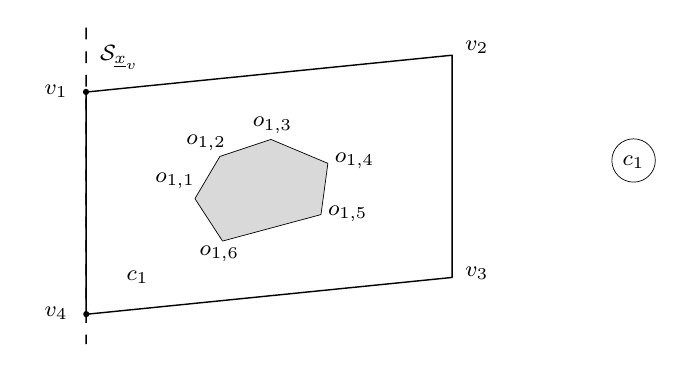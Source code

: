
\definecolor{cD9D9D9}{RGB}{217,217,217}
\footnotesize
\def \globalscale {1.0}
\begin{tikzpicture}[y=0.80pt, x=0.80pt, yscale=-\globalscale, xscale=\globalscale, inner sep=0pt, outer sep=0pt]
\path[draw=black,line join=round,line width=0.512pt] (18.658,29.406) -- (183.987,12.759) -- (183.987,113.138) -- (18.658,129.785) -- (18.658,29.406) -- cycle;

\path[draw=black,fill=black,line join=round,line width=0.512pt] (18.644,28.268) .. controls (19.232,28.268) and (19.709,28.745) .. (19.709,29.334) .. controls (19.709,29.922) and (19.232,30.399) .. (18.644,30.399) .. controls (18.056,30.399) and (17.579,29.922) .. (17.579,29.334) .. controls (17.579,28.745) and (18.056,28.268) .. (18.644,28.268) -- cycle;

\path[draw=black,fill=cD9D9D9,line join=round,line width=0.256pt] (67.836,77.547) -- (79.101,58.483) -- (102.188,50.797) -- (127.894,61.607) -- (124.775,84.743) -- (80.321,96.702) -- (67.836,77.547) -- cycle;

\path[draw=black,fill=black,line join=round,line width=0.512pt] (18.758,128.64) .. controls (19.346,128.64) and (19.823,129.117) .. (19.823,129.705) .. controls (19.823,130.293) and (19.346,130.77) .. (18.758,130.77) .. controls (18.169,130.77) and (17.692,130.293) .. (17.692,129.705) .. controls (17.692,129.117) and (18.169,128.64) .. (18.758,128.64) -- cycle;

\path[fill=black,line join=round,line width=0.256pt] (18.978,10.987) -- (18.978,16.32) -- (18.338,16.32) -- (18.338,10.987) -- (18.978,10.987) -- cycle(18.978,21.653) -- (18.978,26.987) -- (18.338,26.987) -- (18.338,21.653) -- (18.978,21.653) -- cycle(18.978,32.32) -- (18.978,37.653) -- (18.338,37.653) -- (18.338,32.32) -- (18.978,32.32) -- cycle(18.978,42.987) -- (18.978,48.32) -- (18.338,48.32) -- (18.338,42.987) -- (18.978,42.987) -- cycle(18.978,53.653) -- (18.978,58.987) -- (18.338,58.987) -- (18.338,53.653) -- (18.978,53.653) -- cycle(18.978,64.32) -- (18.978,69.653) -- (18.338,69.653) -- (18.338,64.32) -- (18.978,64.32) -- cycle(18.978,74.987) -- (18.978,80.32) -- (18.338,80.32) -- (18.338,74.987) -- (18.978,74.987) -- cycle(18.978,85.653) -- (18.978,90.987) -- (18.338,90.987) -- (18.338,85.653) -- (18.978,85.653) -- cycle(18.978,96.32) -- (18.978,101.653) -- (18.338,101.653) -- (18.338,96.32) -- (18.978,96.32) -- cycle(18.978,106.987) -- (18.978,112.32) -- (18.338,112.32) -- (18.338,106.987) -- (18.978,106.987) -- cycle(18.978,117.653) -- (18.978,122.987) -- (18.338,122.987) -- (18.338,117.653) -- (18.978,117.653) -- cycle(18.978,128.32) -- (18.978,133.653) -- (18.338,133.653) -- (18.338,128.32) -- (18.978,128.32) -- cycle(18.978,138.987) -- (18.978,143.215) -- (18.338,143.215) -- (18.338,138.987) -- (18.978,138.987) -- cycle(18.978,0.32) -- (18.978,5.653) -- (18.338,5.653) -- (18.338,0.32) -- (18.978,0.32) -- cycle;

\path[cm={{1.0,0.0,0.0,1.0,(0.0,32.0)}}] (0.0,0.0) node[above right] () {$v_1$};

\path[cm={{1.0,0.0,0.0,1.0,(0.0,132.0)}}] (0.0,0.0) node[above right] () {$v_4$};

\path[cm={{1.0,0.0,0.0,1.0,(190.0,12.0)}}] (0.0,0.0) node[above right] () {$v_2$};

\path[cm={{1.0,0.0,0.0,1.0,(190.0,114.0)}}] (0.0,0.0) node[above right] () {$v_3$};

\path[cm={{1.0,0.0,0.0,1.0,(50.0,73.0)}}] (0.0,0.0) node[above right] () {$o_{1,1}$};

\path[cm={{1.0,0.0,0.0,1.0,(64.0,56.0)}}] (0.0,0.0) node[above right] () {$o_{1,2}$};

\path[cm={{1.0,0.0,0.0,1.0,(94.0,48.0)}}] (0.0,0.0) node[above right] () {$o_{1,3}$};

\path[cm={{1.0,0.0,0.0,1.0,(131.0,64.0)}}] (0.0,0.0) node[above right] () {$o_{1,4}$};

\path[cm={{1.0,0.0,0.0,1.0,(128.0,88.0)}}] (0.0,0.0) node[above right] () {$o_{1,5}$};

\path[cm={{1.0,0.0,0.0,1.0,(70.0,106.0)}}] (0.0,0.0) node[above right] () {$o_{1,6}$};

\path[cm={{1.0,0.0,0.0,1.0,(25.0,19.0)}}] (0.0,0.0) node[above right] () {$\mathcal{S}_{\underline{x}_v}$};

\path[draw=black,line join=round,line width=0.256pt] (265.976,60.302) ellipse (0.276cm and 0.275cm);

\path[cm={{1.0,0.0,0.0,1.0,(261.0,64.0)}}] (0.0,0.0) node[above right] () {$c_1$};


\path[cm={{1.0,0.0,0.0,1.0,(37.0,116.0)}}] (0.0,0.0) node[above right] () {$c_1$};

\end{tikzpicture}
